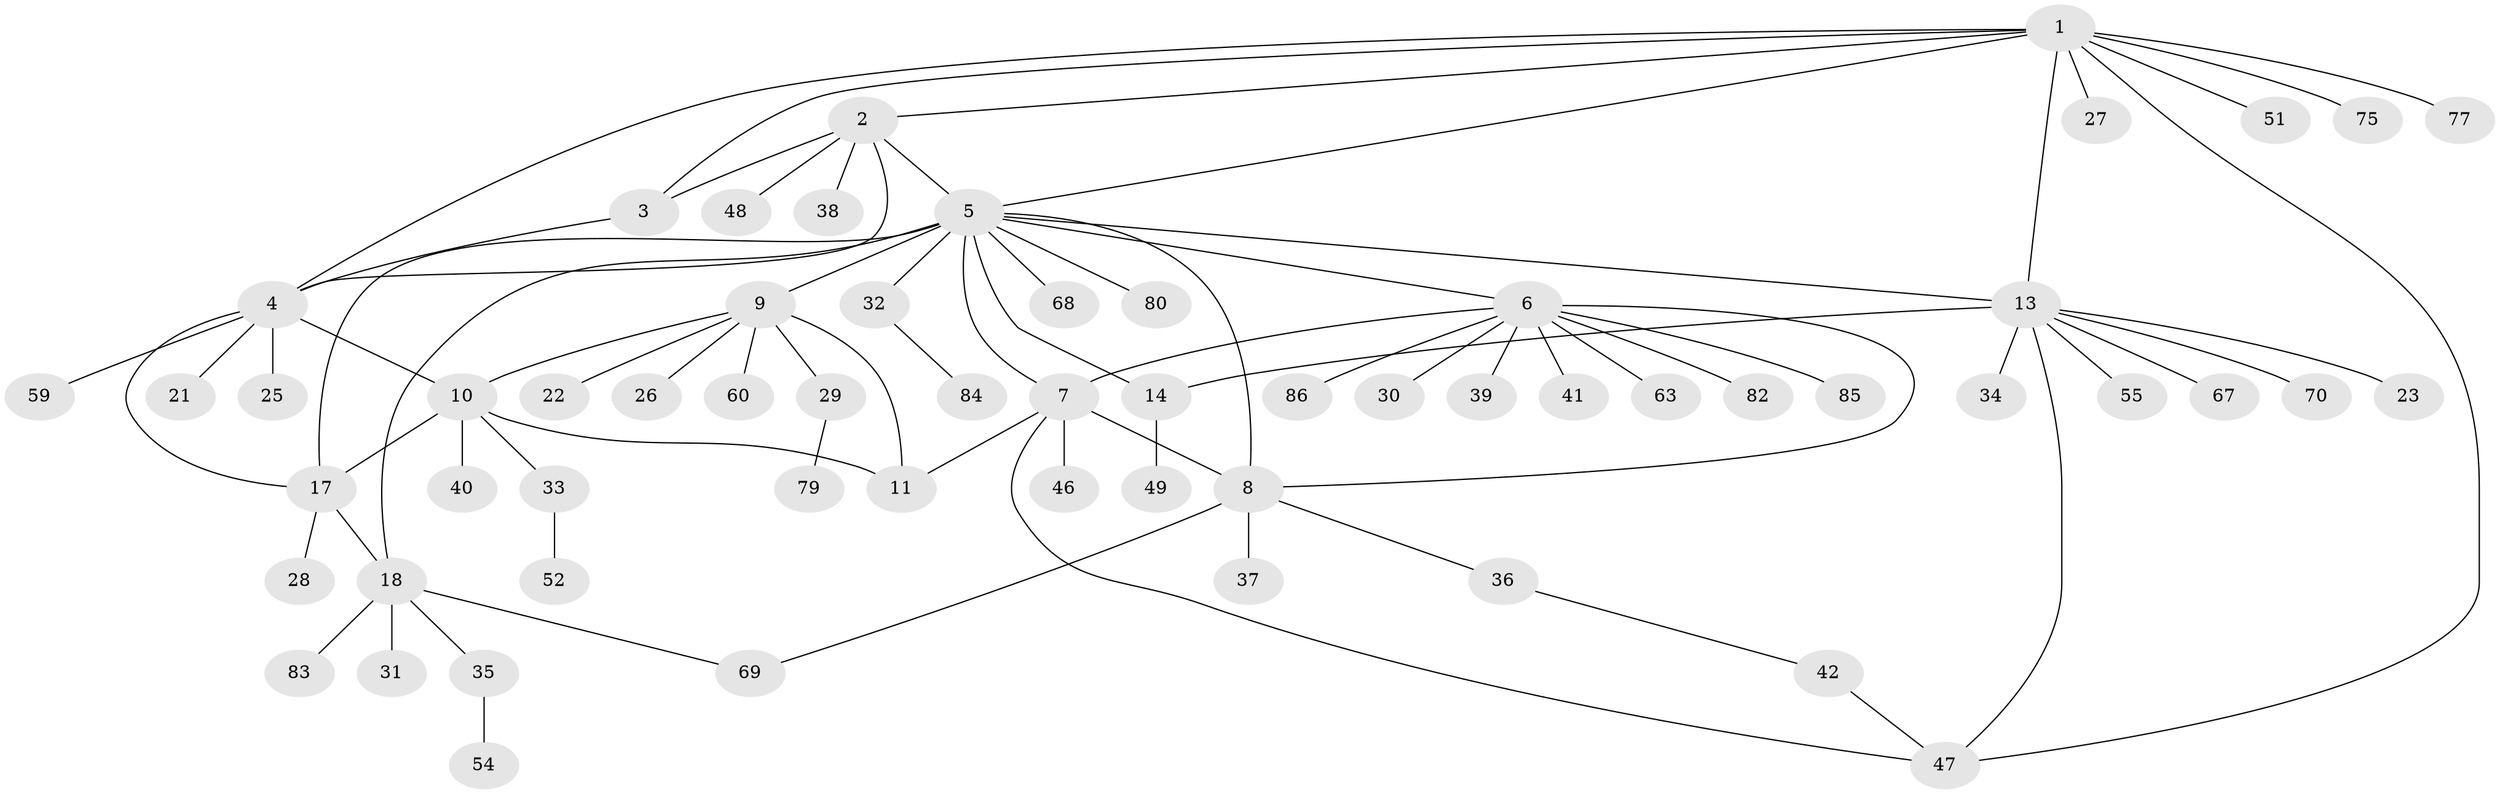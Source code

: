 // original degree distribution, {10: 0.022988505747126436, 6: 0.04597701149425287, 3: 0.05747126436781609, 8: 0.04597701149425287, 9: 0.022988505747126436, 7: 0.034482758620689655, 4: 0.034482758620689655, 5: 0.022988505747126436, 1: 0.5747126436781609, 2: 0.13793103448275862}
// Generated by graph-tools (version 1.1) at 2025/19/03/04/25 18:19:30]
// undirected, 60 vertices, 78 edges
graph export_dot {
graph [start="1"]
  node [color=gray90,style=filled];
  1;
  2;
  3;
  4;
  5 [super="+53+24+15+20"];
  6;
  7;
  8;
  9 [super="+12+44"];
  10;
  11;
  13 [super="+16"];
  14;
  17 [super="+19+72"];
  18;
  21;
  22;
  23;
  25;
  26;
  27;
  28;
  29;
  30;
  31;
  32;
  33;
  34;
  35;
  36 [super="+65"];
  37;
  38;
  39;
  40;
  41 [super="+50"];
  42 [super="+87"];
  46;
  47 [super="+74+64"];
  48;
  49;
  51;
  52;
  54;
  55;
  59;
  60;
  63;
  67;
  68 [super="+78"];
  69;
  70;
  75;
  77;
  79;
  80;
  82;
  83;
  84;
  85;
  86;
  1 -- 2;
  1 -- 3;
  1 -- 4;
  1 -- 5;
  1 -- 13;
  1 -- 27;
  1 -- 51;
  1 -- 75;
  1 -- 77;
  1 -- 47;
  2 -- 3;
  2 -- 4;
  2 -- 38;
  2 -- 48;
  2 -- 5;
  3 -- 4;
  4 -- 10;
  4 -- 21;
  4 -- 25;
  4 -- 59;
  4 -- 17;
  5 -- 6;
  5 -- 7;
  5 -- 8;
  5 -- 80;
  5 -- 32;
  5 -- 18 [weight=2];
  5 -- 9 [weight=2];
  5 -- 13 [weight=2];
  5 -- 14;
  5 -- 17 [weight=2];
  5 -- 68;
  6 -- 7;
  6 -- 8;
  6 -- 30;
  6 -- 39;
  6 -- 41;
  6 -- 63;
  6 -- 82;
  6 -- 85;
  6 -- 86;
  7 -- 8;
  7 -- 11;
  7 -- 46;
  7 -- 47;
  8 -- 36;
  8 -- 37;
  8 -- 69;
  9 -- 10 [weight=2];
  9 -- 11 [weight=2];
  9 -- 22;
  9 -- 26;
  9 -- 29;
  9 -- 60;
  10 -- 11;
  10 -- 33;
  10 -- 40;
  10 -- 17;
  13 -- 14 [weight=2];
  13 -- 23;
  13 -- 47;
  13 -- 67;
  13 -- 70;
  13 -- 34;
  13 -- 55;
  14 -- 49;
  17 -- 18 [weight=2];
  17 -- 28;
  18 -- 31;
  18 -- 35;
  18 -- 69;
  18 -- 83;
  29 -- 79;
  32 -- 84;
  33 -- 52;
  35 -- 54;
  36 -- 42;
  42 -- 47;
}
